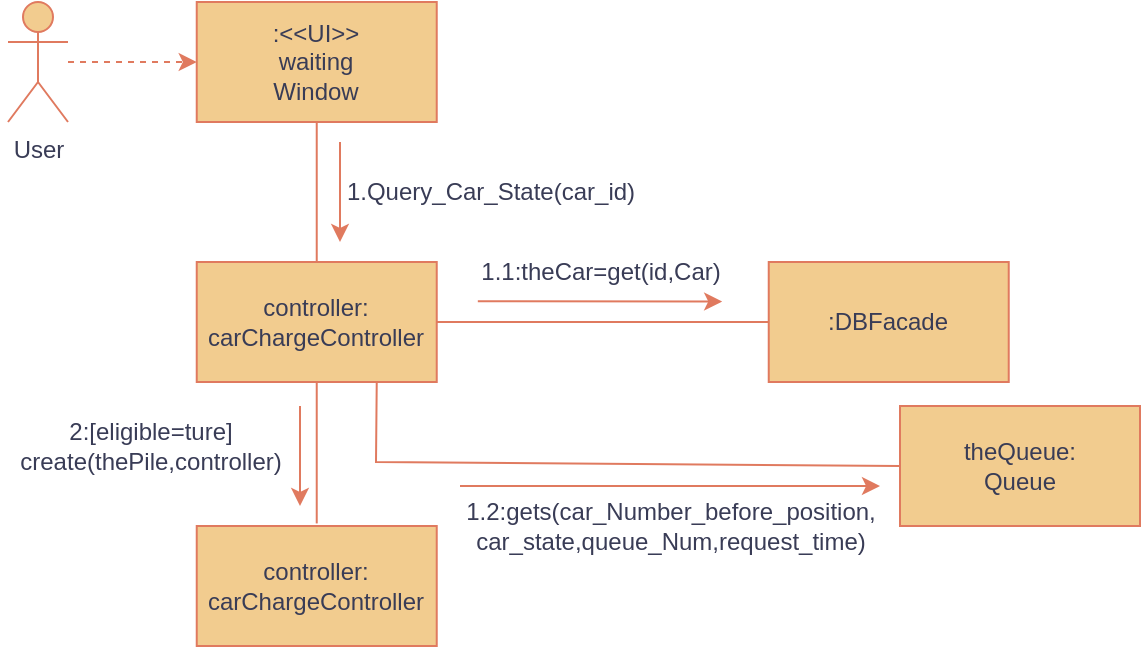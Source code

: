 <mxfile version="27.0.8">
  <diagram name="第 1 页" id="bHcTDLf7TKKdNk15PB5Z">
    <mxGraphModel dx="378" dy="225" grid="1" gridSize="10" guides="1" tooltips="1" connect="1" arrows="1" fold="1" page="1" pageScale="1" pageWidth="827" pageHeight="1169" math="0" shadow="0">
      <root>
        <mxCell id="0" />
        <mxCell id="1" parent="0" />
        <mxCell id="YLqs5a6kLeAyBYIjlwHh-1" value="User" style="shape=umlActor;verticalLabelPosition=bottom;verticalAlign=top;html=1;rounded=0;labelBackgroundColor=none;fillColor=#F2CC8F;strokeColor=#E07A5F;fontColor=#393C56;" vertex="1" parent="1">
          <mxGeometry x="44" y="100" width="30" height="60" as="geometry" />
        </mxCell>
        <mxCell id="YLqs5a6kLeAyBYIjlwHh-2" value="controller:&lt;br&gt;carChargeController" style="rounded=0;whiteSpace=wrap;html=1;labelBackgroundColor=none;fillColor=#F2CC8F;strokeColor=#E07A5F;fontColor=#393C56;" vertex="1" parent="1">
          <mxGeometry x="138.37" y="230" width="120" height="60" as="geometry" />
        </mxCell>
        <mxCell id="YLqs5a6kLeAyBYIjlwHh-4" value="" style="endArrow=classic;dashed=1;html=1;rounded=0;entryX=0;entryY=0.5;entryDx=0;entryDy=0;startArrow=none;startFill=0;endFill=1;labelBackgroundColor=none;strokeColor=#E07A5F;fontColor=default;" edge="1" parent="1" source="YLqs5a6kLeAyBYIjlwHh-1" target="YLqs5a6kLeAyBYIjlwHh-26">
          <mxGeometry width="50" height="50" relative="1" as="geometry">
            <mxPoint x="14" y="158" as="sourcePoint" />
            <mxPoint x="124" y="140" as="targetPoint" />
          </mxGeometry>
        </mxCell>
        <mxCell id="YLqs5a6kLeAyBYIjlwHh-11" value="theQueue:&lt;div&gt;Queue&lt;/div&gt;" style="rounded=0;whiteSpace=wrap;html=1;labelBackgroundColor=none;fillColor=#F2CC8F;strokeColor=#E07A5F;fontColor=#393C56;" vertex="1" parent="1">
          <mxGeometry x="490" y="302" width="120" height="60" as="geometry" />
        </mxCell>
        <mxCell id="YLqs5a6kLeAyBYIjlwHh-14" value=":DBFacade" style="rounded=0;whiteSpace=wrap;html=1;labelBackgroundColor=none;fillColor=#F2CC8F;strokeColor=#E07A5F;fontColor=#393C56;" vertex="1" parent="1">
          <mxGeometry x="424.37" y="230" width="120" height="60" as="geometry" />
        </mxCell>
        <mxCell id="YLqs5a6kLeAyBYIjlwHh-17" value="1.1:theCar=get(id,Car)" style="text;html=1;align=center;verticalAlign=middle;resizable=0;points=[];autosize=1;strokeColor=none;fillColor=none;rounded=0;labelBackgroundColor=none;fontColor=#393C56;" vertex="1" parent="1">
          <mxGeometry x="270" y="220" width="140" height="30" as="geometry" />
        </mxCell>
        <mxCell id="YLqs5a6kLeAyBYIjlwHh-19" value="" style="endArrow=classic;html=1;rounded=0;labelBackgroundColor=none;strokeColor=#E07A5F;fontColor=default;exitX=0.099;exitY=-0.003;exitDx=0;exitDy=0;exitPerimeter=0;" edge="1" parent="1">
          <mxGeometry width="50" height="50" relative="1" as="geometry">
            <mxPoint x="278.91" y="249.66" as="sourcePoint" />
            <mxPoint x="401.09" y="249.75" as="targetPoint" />
          </mxGeometry>
        </mxCell>
        <mxCell id="YLqs5a6kLeAyBYIjlwHh-22" value="" style="endArrow=none;html=1;rounded=0;entryX=0;entryY=0.5;entryDx=0;entryDy=0;labelBackgroundColor=none;strokeColor=#E07A5F;fontColor=default;exitX=0.75;exitY=1;exitDx=0;exitDy=0;" edge="1" parent="1" source="YLqs5a6kLeAyBYIjlwHh-2" target="YLqs5a6kLeAyBYIjlwHh-11">
          <mxGeometry width="50" height="50" relative="1" as="geometry">
            <mxPoint x="230.0" y="290" as="sourcePoint" />
            <mxPoint x="230" y="312.711" as="targetPoint" />
            <Array as="points">
              <mxPoint x="228" y="330" />
            </Array>
          </mxGeometry>
        </mxCell>
        <mxCell id="YLqs5a6kLeAyBYIjlwHh-28" value="" style="edgeStyle=orthogonalEdgeStyle;rounded=0;orthogonalLoop=1;jettySize=auto;html=1;endArrow=none;startFill=0;labelBackgroundColor=none;strokeColor=#E07A5F;fontColor=default;" edge="1" parent="1" source="YLqs5a6kLeAyBYIjlwHh-26" target="YLqs5a6kLeAyBYIjlwHh-2">
          <mxGeometry relative="1" as="geometry" />
        </mxCell>
        <mxCell id="YLqs5a6kLeAyBYIjlwHh-26" value=":&amp;lt;&amp;lt;UI&amp;gt;&amp;gt;&lt;div&gt;waiting&lt;/div&gt;&lt;div&gt;Window&lt;/div&gt;" style="rounded=0;whiteSpace=wrap;html=1;labelBackgroundColor=none;fillColor=#F2CC8F;strokeColor=#E07A5F;fontColor=#393C56;" vertex="1" parent="1">
          <mxGeometry x="138.37" y="100" width="120" height="60" as="geometry" />
        </mxCell>
        <mxCell id="YLqs5a6kLeAyBYIjlwHh-29" value="" style="endArrow=classic;html=1;rounded=0;strokeColor=#E07A5F;fontColor=#393C56;fillColor=#F2CC8F;" edge="1" parent="1">
          <mxGeometry width="50" height="50" relative="1" as="geometry">
            <mxPoint x="210" y="170" as="sourcePoint" />
            <mxPoint x="210" y="220" as="targetPoint" />
          </mxGeometry>
        </mxCell>
        <mxCell id="YLqs5a6kLeAyBYIjlwHh-30" value="1.Query_Car_State(car_id)" style="text;html=1;align=center;verticalAlign=middle;resizable=0;points=[];autosize=1;strokeColor=none;fillColor=none;fontColor=#393C56;" vertex="1" parent="1">
          <mxGeometry x="200" y="179.6" width="170" height="30" as="geometry" />
        </mxCell>
        <mxCell id="YLqs5a6kLeAyBYIjlwHh-31" value="controller:&lt;br&gt;carChargeController" style="rounded=0;whiteSpace=wrap;html=1;labelBackgroundColor=none;fillColor=#F2CC8F;strokeColor=#E07A5F;fontColor=#393C56;" vertex="1" parent="1">
          <mxGeometry x="138.37" y="362" width="120" height="60" as="geometry" />
        </mxCell>
        <mxCell id="YLqs5a6kLeAyBYIjlwHh-35" value="" style="endArrow=none;html=1;rounded=0;strokeColor=#E07A5F;fontColor=#393C56;fillColor=#F2CC8F;entryX=0;entryY=0.5;entryDx=0;entryDy=0;" edge="1" parent="1" source="YLqs5a6kLeAyBYIjlwHh-2" target="YLqs5a6kLeAyBYIjlwHh-14">
          <mxGeometry width="50" height="50" relative="1" as="geometry">
            <mxPoint x="258.37" y="310" as="sourcePoint" />
            <mxPoint x="329.081" y="260" as="targetPoint" />
          </mxGeometry>
        </mxCell>
        <mxCell id="YLqs5a6kLeAyBYIjlwHh-36" value="1.2:gets(car_Number_before_position,&lt;div&gt;car_state,queue_Num,request_time)&lt;/div&gt;" style="text;html=1;align=center;verticalAlign=middle;resizable=0;points=[];autosize=1;strokeColor=none;fillColor=none;fontColor=#393C56;" vertex="1" parent="1">
          <mxGeometry x="260" y="342" width="230" height="40" as="geometry" />
        </mxCell>
        <mxCell id="YLqs5a6kLeAyBYIjlwHh-37" value="2:[eligible=ture]&lt;div&gt;create(thePile,controller)&lt;/div&gt;" style="text;html=1;align=center;verticalAlign=middle;resizable=0;points=[];autosize=1;strokeColor=none;fillColor=none;fontColor=#393C56;" vertex="1" parent="1">
          <mxGeometry x="40" y="302" width="150" height="40" as="geometry" />
        </mxCell>
        <mxCell id="YLqs5a6kLeAyBYIjlwHh-38" value="" style="endArrow=none;html=1;rounded=0;strokeColor=#E07A5F;fontColor=#393C56;fillColor=#F2CC8F;" edge="1" parent="1" source="YLqs5a6kLeAyBYIjlwHh-2">
          <mxGeometry width="50" height="50" relative="1" as="geometry">
            <mxPoint x="198.37" y="340" as="sourcePoint" />
            <mxPoint x="198.37" y="360.711" as="targetPoint" />
          </mxGeometry>
        </mxCell>
        <mxCell id="YLqs5a6kLeAyBYIjlwHh-41" value="" style="endArrow=classic;html=1;rounded=0;strokeColor=#E07A5F;fontColor=#393C56;fillColor=#F2CC8F;" edge="1" parent="1">
          <mxGeometry width="50" height="50" relative="1" as="geometry">
            <mxPoint x="190" y="302" as="sourcePoint" />
            <mxPoint x="190" y="352" as="targetPoint" />
          </mxGeometry>
        </mxCell>
        <mxCell id="YLqs5a6kLeAyBYIjlwHh-42" value="" style="endArrow=classic;html=1;rounded=0;labelBackgroundColor=none;strokeColor=#E07A5F;fontColor=default;exitX=0.099;exitY=-0.003;exitDx=0;exitDy=0;exitPerimeter=0;" edge="1" parent="1">
          <mxGeometry width="50" height="50" relative="1" as="geometry">
            <mxPoint x="270" y="342" as="sourcePoint" />
            <mxPoint x="480" y="342" as="targetPoint" />
          </mxGeometry>
        </mxCell>
      </root>
    </mxGraphModel>
  </diagram>
</mxfile>
